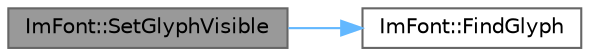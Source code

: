 digraph "ImFont::SetGlyphVisible"
{
 // LATEX_PDF_SIZE
  bgcolor="transparent";
  edge [fontname=Helvetica,fontsize=10,labelfontname=Helvetica,labelfontsize=10];
  node [fontname=Helvetica,fontsize=10,shape=box,height=0.2,width=0.4];
  rankdir="LR";
  Node1 [id="Node000001",label="ImFont::SetGlyphVisible",height=0.2,width=0.4,color="gray40", fillcolor="grey60", style="filled", fontcolor="black",tooltip=" "];
  Node1 -> Node2 [id="edge1_Node000001_Node000002",color="steelblue1",style="solid",tooltip=" "];
  Node2 [id="Node000002",label="ImFont::FindGlyph",height=0.2,width=0.4,color="grey40", fillcolor="white", style="filled",URL="$struct_im_font.html#ac6a773b73c6406fd8f08c4c93213a501",tooltip=" "];
}
